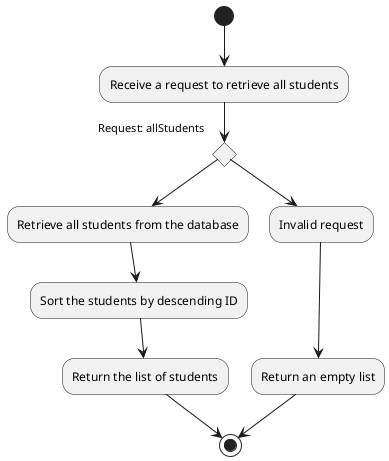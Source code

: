@startuml

(*) --> "Receive a request to retrieve all students"

if "Request: allStudents" then
    --> "Retrieve all students from the database"
    --> "Sort the students by descending ID"
    --> "Return the list of students"
    --> (*)
else
    --> "Invalid request"
    --> "Return an empty list"
    --> (*)
endif

@enduml
